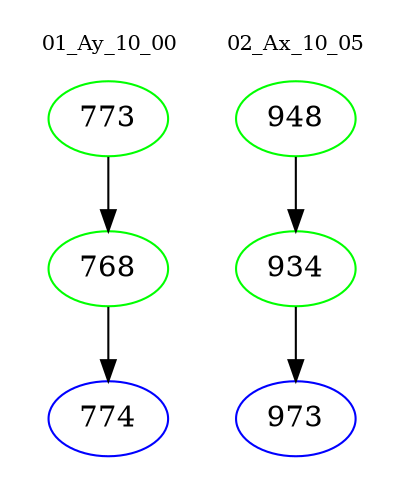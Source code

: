 digraph{
subgraph cluster_0 {
color = white
label = "01_Ay_10_00";
fontsize=10;
T0_773 [label="773", color="green"]
T0_773 -> T0_768 [color="black"]
T0_768 [label="768", color="green"]
T0_768 -> T0_774 [color="black"]
T0_774 [label="774", color="blue"]
}
subgraph cluster_1 {
color = white
label = "02_Ax_10_05";
fontsize=10;
T1_948 [label="948", color="green"]
T1_948 -> T1_934 [color="black"]
T1_934 [label="934", color="green"]
T1_934 -> T1_973 [color="black"]
T1_973 [label="973", color="blue"]
}
}
